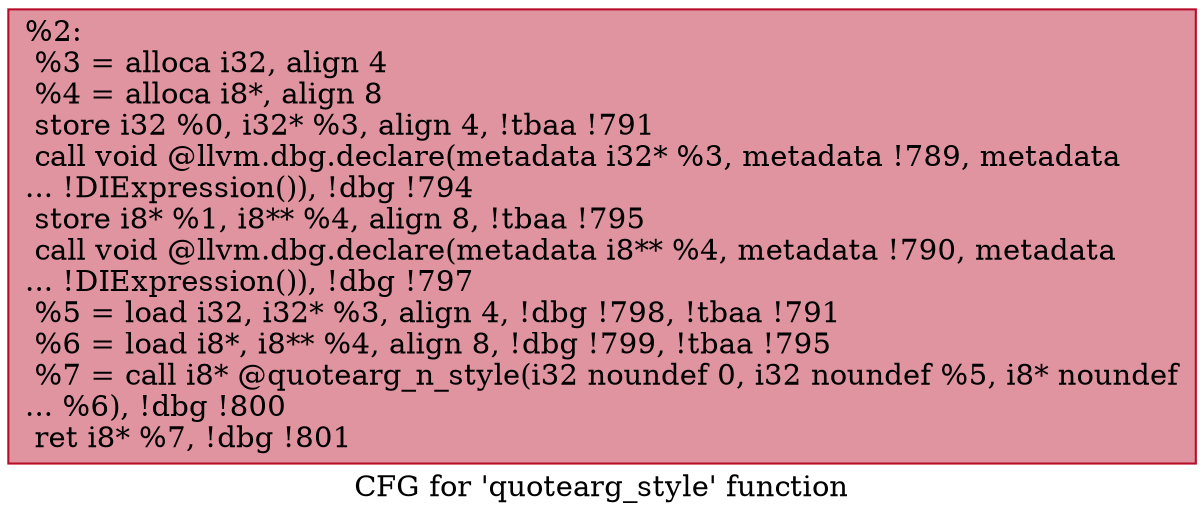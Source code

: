 digraph "CFG for 'quotearg_style' function" {
	label="CFG for 'quotearg_style' function";

	Node0x1827ac0 [shape=record,color="#b70d28ff", style=filled, fillcolor="#b70d2870",label="{%2:\l  %3 = alloca i32, align 4\l  %4 = alloca i8*, align 8\l  store i32 %0, i32* %3, align 4, !tbaa !791\l  call void @llvm.dbg.declare(metadata i32* %3, metadata !789, metadata\l... !DIExpression()), !dbg !794\l  store i8* %1, i8** %4, align 8, !tbaa !795\l  call void @llvm.dbg.declare(metadata i8** %4, metadata !790, metadata\l... !DIExpression()), !dbg !797\l  %5 = load i32, i32* %3, align 4, !dbg !798, !tbaa !791\l  %6 = load i8*, i8** %4, align 8, !dbg !799, !tbaa !795\l  %7 = call i8* @quotearg_n_style(i32 noundef 0, i32 noundef %5, i8* noundef\l... %6), !dbg !800\l  ret i8* %7, !dbg !801\l}"];
}
